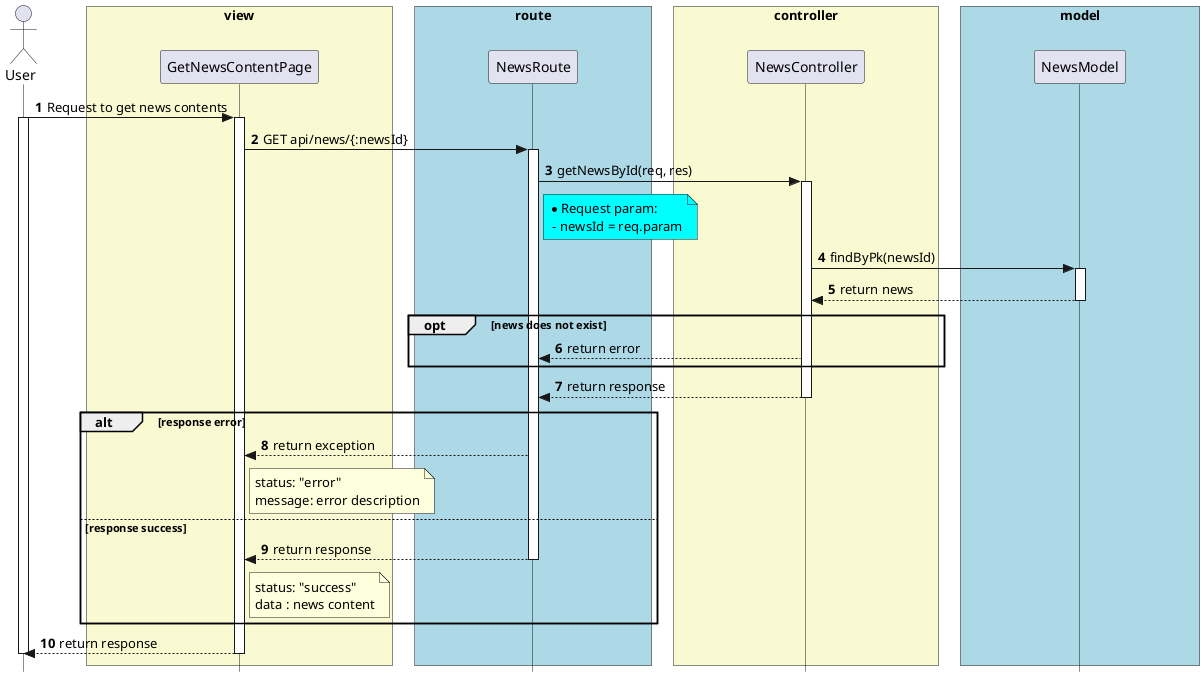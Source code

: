 '

@startuml


skinparam style strictuml

skinparam lifelineStrategy solid

skinparam ParticipantPadding 70

skinparam BoxPadding 10

autonumber

actor User as User

box "view" #LightGoldenRodYellow

participant GetNewsContentPage as GetNewsContentPage

end box

box "route" #lightBlue

participant NewsRoute as NewsRoute

end box


box "controller" #LightGoldenRodYellow
participant NewsController as NewsController

end box


box "model" #lightBlue
participant NewsModel as NewsModel

end box


User -> GetNewsContentPage: Request to get news contents
activate User
activate GetNewsContentPage

GetNewsContentPage -> NewsRoute: GET api/news/{:newsId}
activate NewsRoute


NewsRoute -> NewsController: getNewsById(req, res)
activate NewsController

note right of NewsRoute #Aqua
  * Request param:
   - newsId = req.param
end note

NewsController -> NewsModel: findByPk(newsId)

activate NewsModel

NewsModel --> NewsController: return news

deactivate NewsModel

opt news does not exist
NewsController --> NewsRoute: return error

end


NewsController --> NewsRoute: return response

deactivate NewsController

alt response error
  NewsRoute --> GetNewsContentPage: return exception
  note right of GetNewsContentPage
    status: "error"
    message: error description
  end note
else response success
  NewsRoute --> GetNewsContentPage: return response
  deactivate NewsRoute

  note right of GetNewsContentPage
    status: "success"
    data : news content
  end note
end
GetNewsContentPage --> User: return response
deactivate GetNewsContentPage
deactivate User

@enduml

